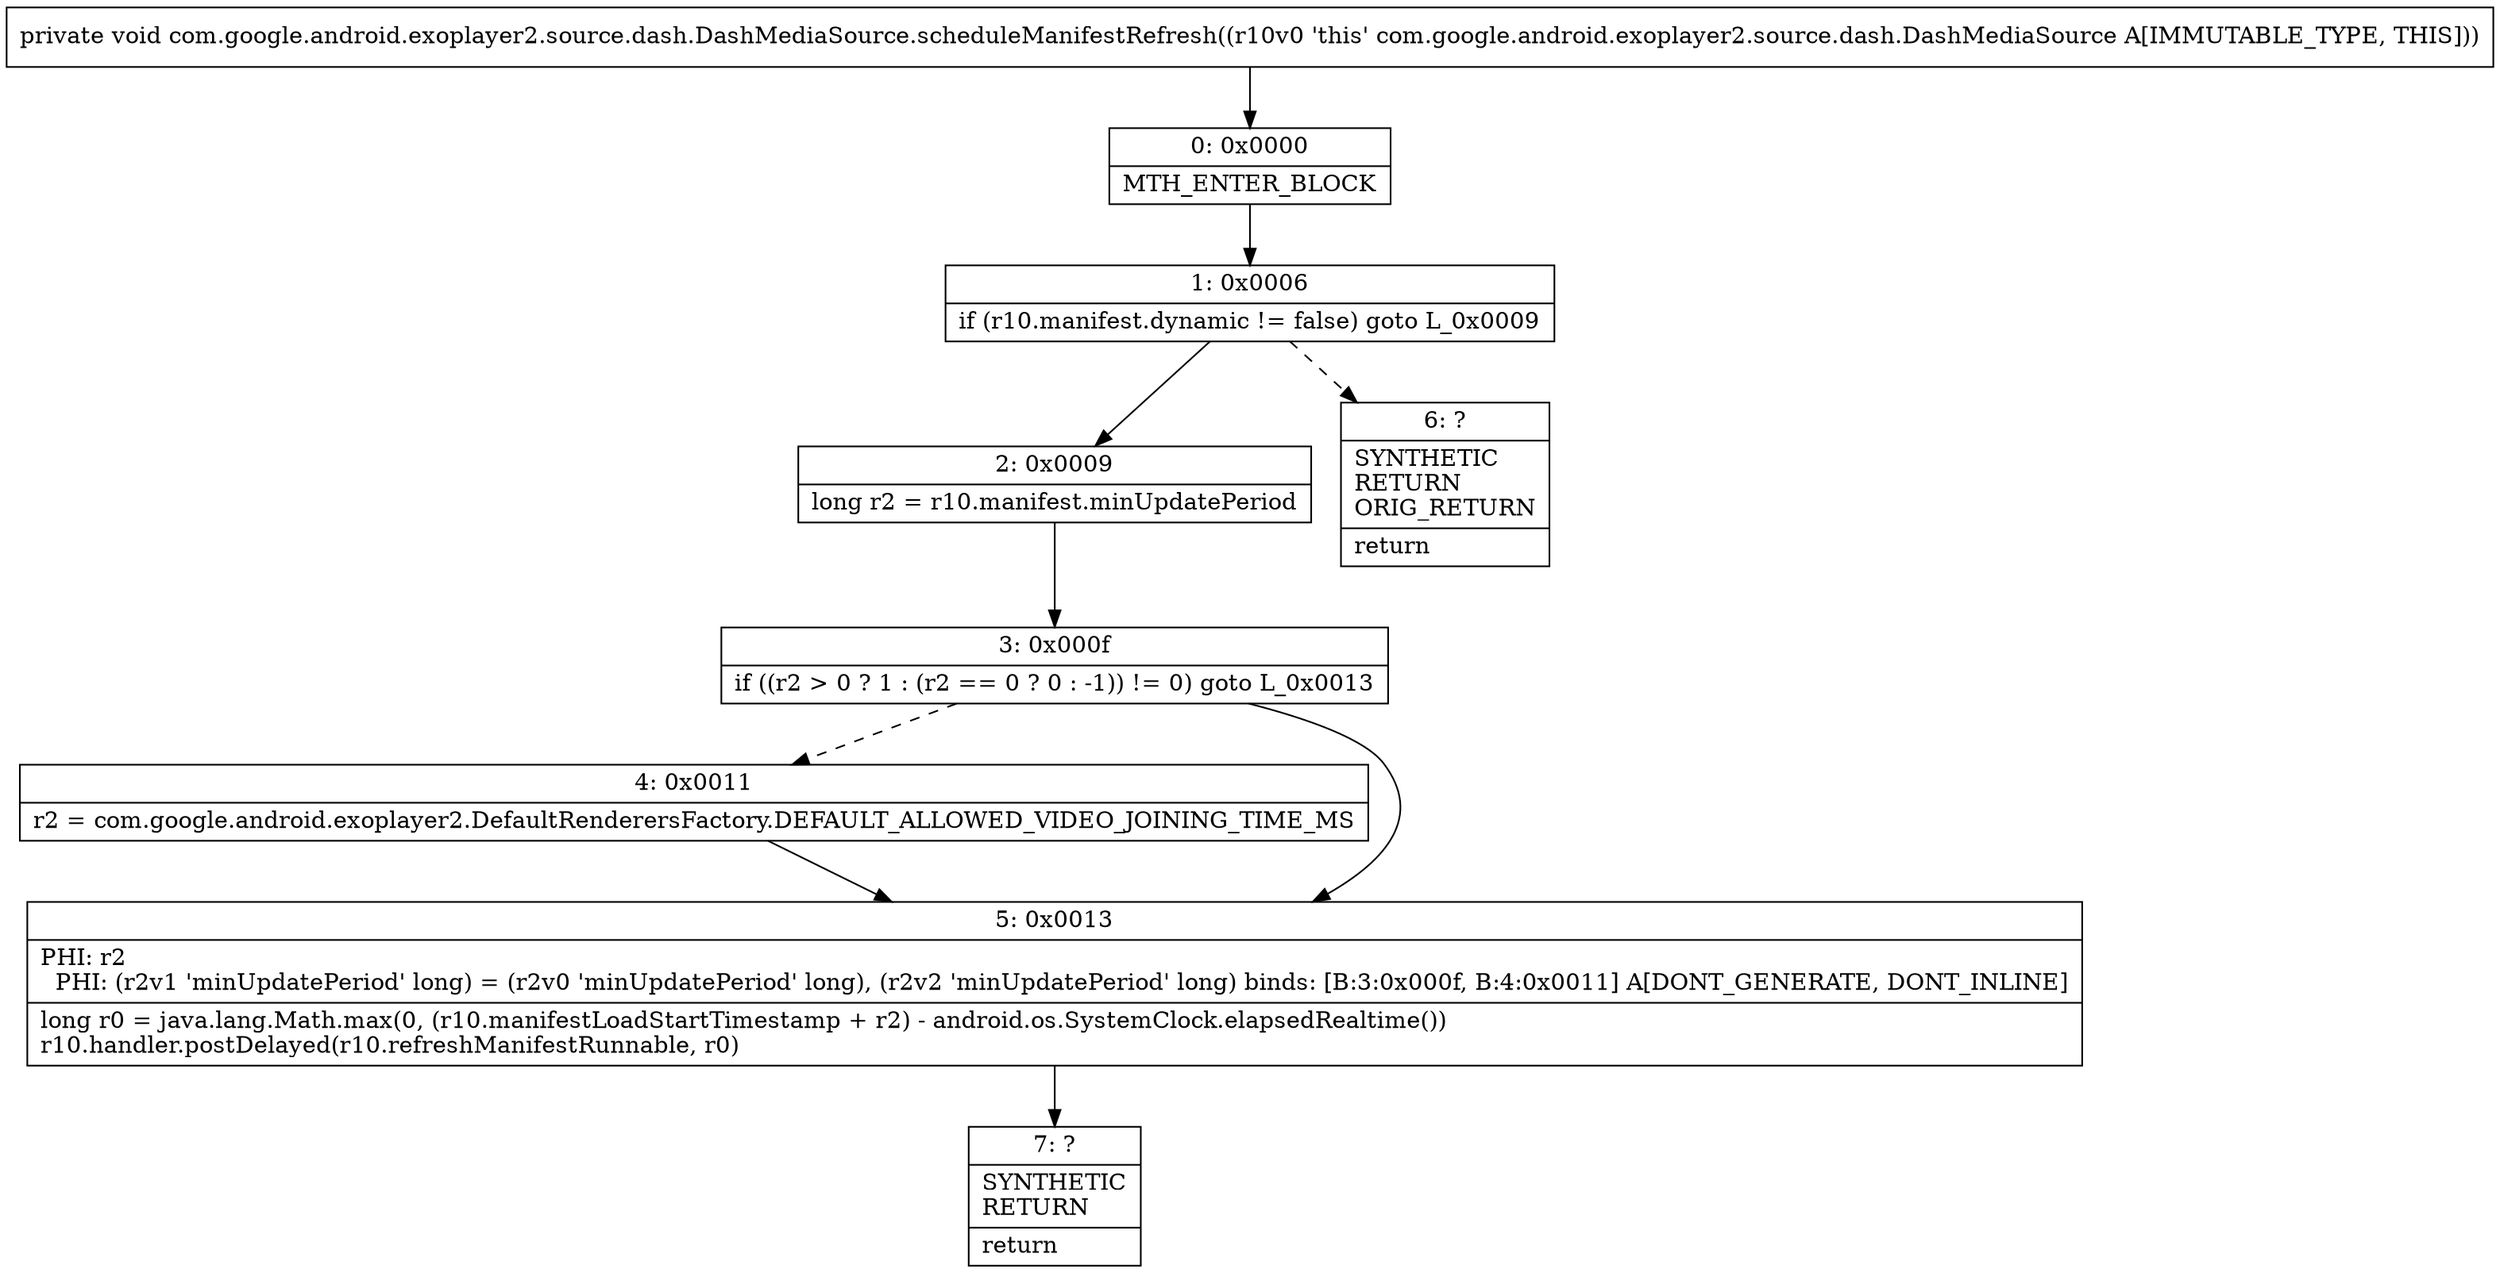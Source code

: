 digraph "CFG forcom.google.android.exoplayer2.source.dash.DashMediaSource.scheduleManifestRefresh()V" {
Node_0 [shape=record,label="{0\:\ 0x0000|MTH_ENTER_BLOCK\l}"];
Node_1 [shape=record,label="{1\:\ 0x0006|if (r10.manifest.dynamic != false) goto L_0x0009\l}"];
Node_2 [shape=record,label="{2\:\ 0x0009|long r2 = r10.manifest.minUpdatePeriod\l}"];
Node_3 [shape=record,label="{3\:\ 0x000f|if ((r2 \> 0 ? 1 : (r2 == 0 ? 0 : \-1)) != 0) goto L_0x0013\l}"];
Node_4 [shape=record,label="{4\:\ 0x0011|r2 = com.google.android.exoplayer2.DefaultRenderersFactory.DEFAULT_ALLOWED_VIDEO_JOINING_TIME_MS\l}"];
Node_5 [shape=record,label="{5\:\ 0x0013|PHI: r2 \l  PHI: (r2v1 'minUpdatePeriod' long) = (r2v0 'minUpdatePeriod' long), (r2v2 'minUpdatePeriod' long) binds: [B:3:0x000f, B:4:0x0011] A[DONT_GENERATE, DONT_INLINE]\l|long r0 = java.lang.Math.max(0, (r10.manifestLoadStartTimestamp + r2) \- android.os.SystemClock.elapsedRealtime())\lr10.handler.postDelayed(r10.refreshManifestRunnable, r0)\l}"];
Node_6 [shape=record,label="{6\:\ ?|SYNTHETIC\lRETURN\lORIG_RETURN\l|return\l}"];
Node_7 [shape=record,label="{7\:\ ?|SYNTHETIC\lRETURN\l|return\l}"];
MethodNode[shape=record,label="{private void com.google.android.exoplayer2.source.dash.DashMediaSource.scheduleManifestRefresh((r10v0 'this' com.google.android.exoplayer2.source.dash.DashMediaSource A[IMMUTABLE_TYPE, THIS])) }"];
MethodNode -> Node_0;
Node_0 -> Node_1;
Node_1 -> Node_2;
Node_1 -> Node_6[style=dashed];
Node_2 -> Node_3;
Node_3 -> Node_4[style=dashed];
Node_3 -> Node_5;
Node_4 -> Node_5;
Node_5 -> Node_7;
}

